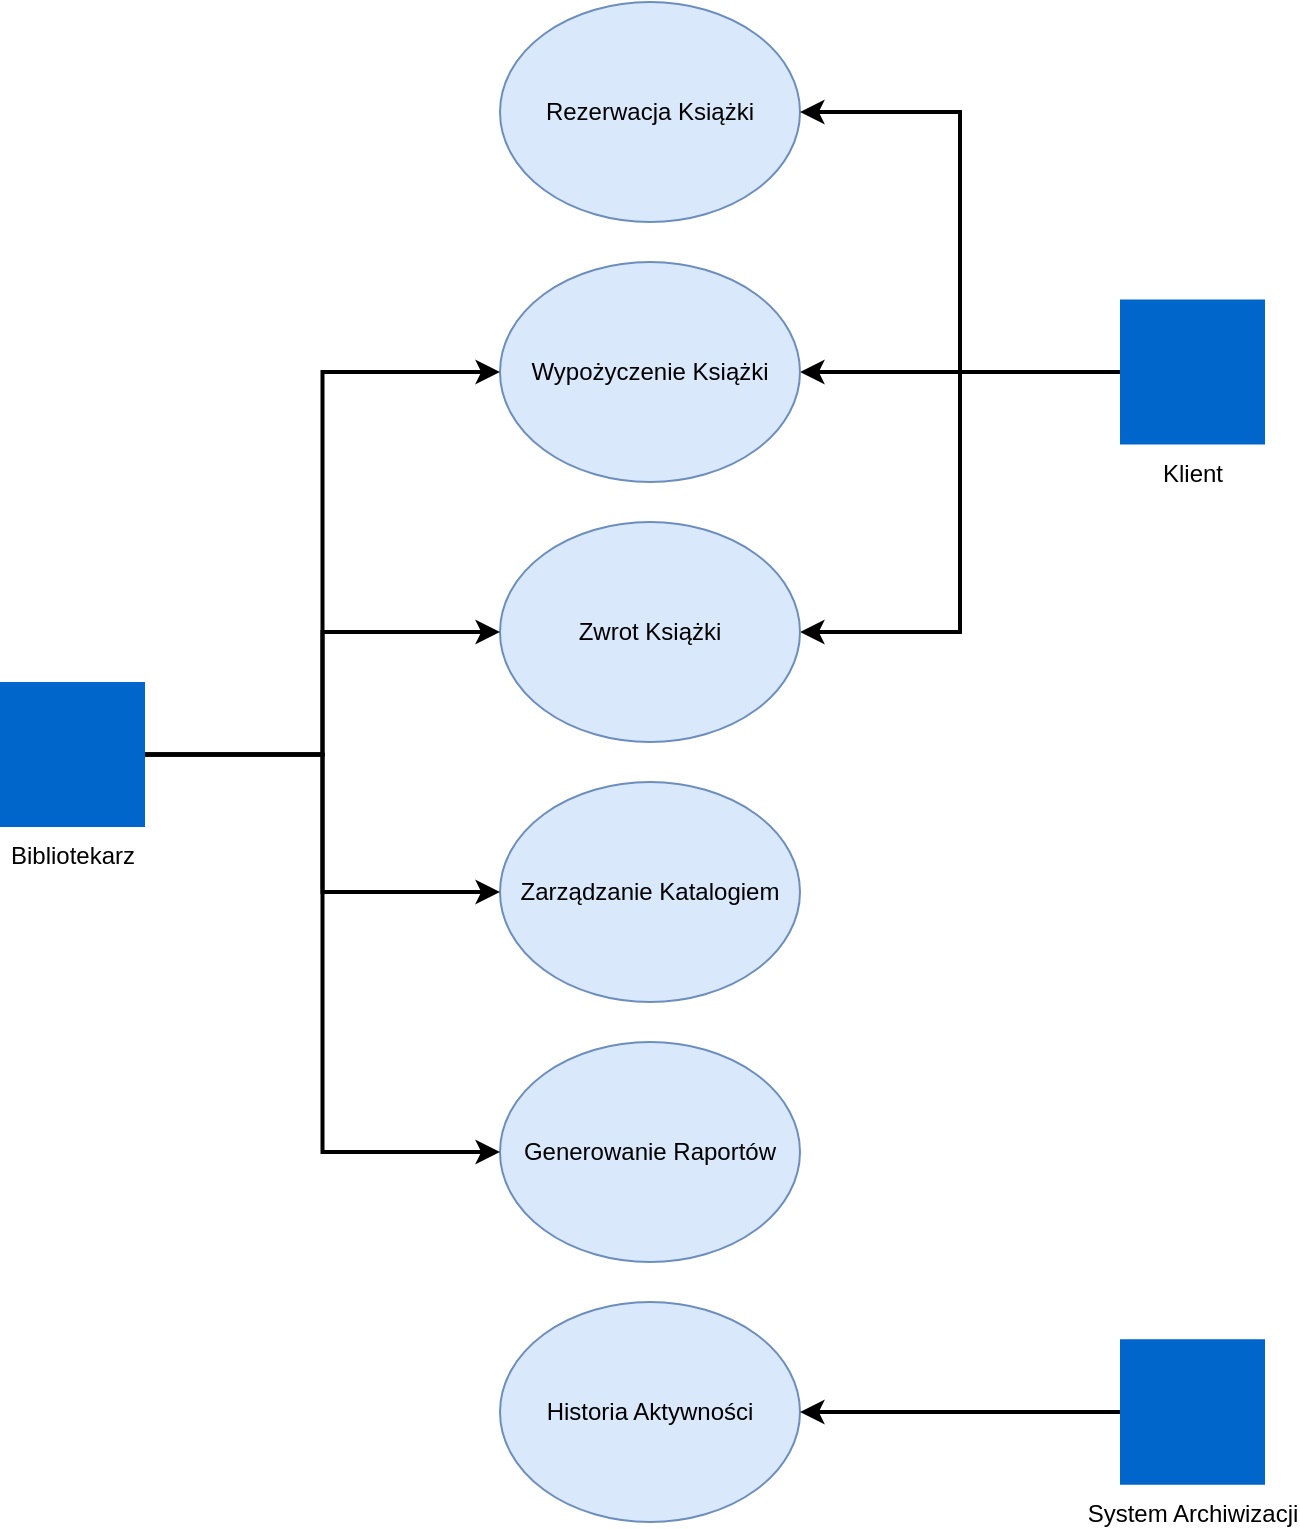 <mxfile version="26.0.4">
  <diagram name="Strona-1" id="n6o60x9q_0HQJ_DIWfDe">
    <mxGraphModel dx="1161" dy="695" grid="1" gridSize="10" guides="1" tooltips="1" connect="1" arrows="1" fold="1" page="1" pageScale="1" pageWidth="827" pageHeight="1169" math="0" shadow="0">
      <root>
        <mxCell id="0" />
        <mxCell id="1" parent="0" />
        <mxCell id="7eKm3SnM3vBMO6PHNILg-2" value="Rezerwacja Książki" style="ellipse;whiteSpace=wrap;html=1;fillColor=#dae8fc;strokeColor=#6c8ebf;" vertex="1" parent="1">
          <mxGeometry x="330" y="60" width="150" height="110" as="geometry" />
        </mxCell>
        <mxCell id="7eKm3SnM3vBMO6PHNILg-31" style="edgeStyle=orthogonalEdgeStyle;rounded=0;orthogonalLoop=1;jettySize=auto;html=1;entryX=1;entryY=0.5;entryDx=0;entryDy=0;strokeWidth=2;" edge="1" parent="1" source="7eKm3SnM3vBMO6PHNILg-4" target="7eKm3SnM3vBMO6PHNILg-7">
          <mxGeometry relative="1" as="geometry" />
        </mxCell>
        <mxCell id="7eKm3SnM3vBMO6PHNILg-32" style="edgeStyle=orthogonalEdgeStyle;rounded=0;orthogonalLoop=1;jettySize=auto;html=1;entryX=1;entryY=0.5;entryDx=0;entryDy=0;strokeWidth=2;" edge="1" parent="1" source="7eKm3SnM3vBMO6PHNILg-4" target="7eKm3SnM3vBMO6PHNILg-2">
          <mxGeometry relative="1" as="geometry" />
        </mxCell>
        <mxCell id="7eKm3SnM3vBMO6PHNILg-33" style="edgeStyle=orthogonalEdgeStyle;rounded=0;orthogonalLoop=1;jettySize=auto;html=1;entryX=1;entryY=0.5;entryDx=0;entryDy=0;strokeWidth=2;" edge="1" parent="1" source="7eKm3SnM3vBMO6PHNILg-4" target="7eKm3SnM3vBMO6PHNILg-6">
          <mxGeometry relative="1" as="geometry" />
        </mxCell>
        <mxCell id="7eKm3SnM3vBMO6PHNILg-4" value="&lt;div&gt;&lt;br&gt;&lt;/div&gt;&lt;div&gt;&lt;br&gt;&lt;/div&gt;&lt;div&gt;&lt;br&gt;&lt;/div&gt;&lt;div&gt;&lt;br&gt;&lt;/div&gt;&lt;div&gt;&lt;br&gt;&lt;/div&gt;&lt;div&gt;&lt;br&gt;&lt;/div&gt;&lt;div&gt;&lt;br&gt;&lt;/div&gt;&lt;div&gt;Klient&lt;/div&gt;" style="points=[];aspect=fixed;html=1;align=center;shadow=0;dashed=0;fillColor=#0066CC;strokeColor=none;shape=mxgraph.alibaba_cloud.user;" vertex="1" parent="1">
          <mxGeometry x="640" y="208.75" width="72.5" height="72.5" as="geometry" />
        </mxCell>
        <mxCell id="7eKm3SnM3vBMO6PHNILg-6" value="Zwrot Książki" style="ellipse;whiteSpace=wrap;html=1;fillColor=#dae8fc;strokeColor=#6c8ebf;" vertex="1" parent="1">
          <mxGeometry x="330" y="320" width="150" height="110" as="geometry" />
        </mxCell>
        <mxCell id="7eKm3SnM3vBMO6PHNILg-7" value="Wypożyczenie Książki" style="ellipse;whiteSpace=wrap;html=1;fillColor=#dae8fc;strokeColor=#6c8ebf;" vertex="1" parent="1">
          <mxGeometry x="330" y="190" width="150" height="110" as="geometry" />
        </mxCell>
        <mxCell id="7eKm3SnM3vBMO6PHNILg-8" value="Historia Aktywności" style="ellipse;whiteSpace=wrap;html=1;fillColor=#dae8fc;strokeColor=#6c8ebf;" vertex="1" parent="1">
          <mxGeometry x="330" y="710" width="150" height="110" as="geometry" />
        </mxCell>
        <mxCell id="7eKm3SnM3vBMO6PHNILg-9" value="Generowanie Raportów" style="ellipse;whiteSpace=wrap;html=1;fillColor=#dae8fc;strokeColor=#6c8ebf;" vertex="1" parent="1">
          <mxGeometry x="330" y="580" width="150" height="110" as="geometry" />
        </mxCell>
        <mxCell id="7eKm3SnM3vBMO6PHNILg-10" value="Zarządzanie Katalogiem" style="ellipse;whiteSpace=wrap;html=1;fillColor=#dae8fc;strokeColor=#6c8ebf;" vertex="1" parent="1">
          <mxGeometry x="330" y="450" width="150" height="110" as="geometry" />
        </mxCell>
        <mxCell id="7eKm3SnM3vBMO6PHNILg-18" style="edgeStyle=orthogonalEdgeStyle;rounded=0;orthogonalLoop=1;jettySize=auto;html=1;entryX=0;entryY=0.5;entryDx=0;entryDy=0;strokeWidth=2;" edge="1" parent="1" source="7eKm3SnM3vBMO6PHNILg-11" target="7eKm3SnM3vBMO6PHNILg-9">
          <mxGeometry relative="1" as="geometry" />
        </mxCell>
        <mxCell id="7eKm3SnM3vBMO6PHNILg-29" style="edgeStyle=orthogonalEdgeStyle;rounded=0;orthogonalLoop=1;jettySize=auto;html=1;strokeWidth=2;" edge="1" parent="1" source="7eKm3SnM3vBMO6PHNILg-11" target="7eKm3SnM3vBMO6PHNILg-10">
          <mxGeometry relative="1" as="geometry" />
        </mxCell>
        <mxCell id="7eKm3SnM3vBMO6PHNILg-30" style="edgeStyle=orthogonalEdgeStyle;rounded=0;orthogonalLoop=1;jettySize=auto;html=1;entryX=0;entryY=0.5;entryDx=0;entryDy=0;strokeWidth=2;" edge="1" parent="1" source="7eKm3SnM3vBMO6PHNILg-11" target="7eKm3SnM3vBMO6PHNILg-6">
          <mxGeometry relative="1" as="geometry" />
        </mxCell>
        <mxCell id="7eKm3SnM3vBMO6PHNILg-34" style="edgeStyle=orthogonalEdgeStyle;rounded=0;orthogonalLoop=1;jettySize=auto;html=1;entryX=0;entryY=0.5;entryDx=0;entryDy=0;strokeWidth=2;" edge="1" parent="1" source="7eKm3SnM3vBMO6PHNILg-11" target="7eKm3SnM3vBMO6PHNILg-7">
          <mxGeometry relative="1" as="geometry" />
        </mxCell>
        <mxCell id="7eKm3SnM3vBMO6PHNILg-11" value="&lt;div&gt;&lt;br&gt;&lt;/div&gt;&lt;div&gt;&lt;br&gt;&lt;/div&gt;&lt;div&gt;&lt;br&gt;&lt;/div&gt;&lt;div&gt;&lt;br&gt;&lt;/div&gt;&lt;div&gt;&lt;br&gt;&lt;/div&gt;&lt;div&gt;&lt;br&gt;&lt;/div&gt;&lt;div&gt;&lt;br&gt;&lt;/div&gt;&lt;div&gt;Bibliotekarz&lt;/div&gt;" style="points=[];aspect=fixed;html=1;align=center;shadow=0;dashed=0;fillColor=#0066CC;strokeColor=none;shape=mxgraph.alibaba_cloud.user;" vertex="1" parent="1">
          <mxGeometry x="80" y="400" width="72.5" height="72.5" as="geometry" />
        </mxCell>
        <mxCell id="7eKm3SnM3vBMO6PHNILg-12" value="" style="points=[];aspect=fixed;html=1;align=center;shadow=0;dashed=0;fillColor=#0066CC;strokeColor=none;shape=mxgraph.alibaba_cloud.user;" vertex="1" parent="1">
          <mxGeometry x="640" y="728.75" width="72.5" height="72.5" as="geometry" />
        </mxCell>
        <mxCell id="7eKm3SnM3vBMO6PHNILg-17" style="edgeStyle=orthogonalEdgeStyle;rounded=0;orthogonalLoop=1;jettySize=auto;html=1;entryX=1;entryY=0.5;entryDx=0;entryDy=0;strokeWidth=2;" edge="1" parent="1" source="7eKm3SnM3vBMO6PHNILg-16" target="7eKm3SnM3vBMO6PHNILg-8">
          <mxGeometry relative="1" as="geometry" />
        </mxCell>
        <mxCell id="7eKm3SnM3vBMO6PHNILg-16" value="&lt;div&gt;&lt;br&gt;&lt;/div&gt;&lt;div&gt;&lt;br&gt;&lt;/div&gt;&lt;div&gt;&lt;br&gt;&lt;/div&gt;&lt;div&gt;&lt;br&gt;&lt;/div&gt;&lt;div&gt;&lt;br&gt;&lt;/div&gt;&lt;div&gt;&lt;br&gt;&lt;/div&gt;&lt;div&gt;&lt;br&gt;&lt;/div&gt;&lt;div&gt;System Archiwizacji&lt;/div&gt;" style="points=[];aspect=fixed;html=1;align=center;shadow=0;dashed=0;fillColor=#0066CC;strokeColor=none;shape=mxgraph.alibaba_cloud.user;" vertex="1" parent="1">
          <mxGeometry x="640" y="728.75" width="72.5" height="72.5" as="geometry" />
        </mxCell>
      </root>
    </mxGraphModel>
  </diagram>
</mxfile>
